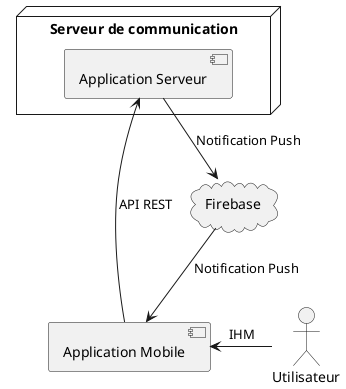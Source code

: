 @startuml
component "Application Mobile" as mo
cloud Firebase as f
node "Serveur de communication" as serv {
    'component "Application Drone" as appdrone
    component "Application Serveur" as appserv
    'database "Base de\ndonnées" as db
}
'interface "Drone" as drone
actor "Utilisateur" as u

mo <- u: IHM
mo -> appserv: API REST
appserv --> f: Notification Push
f --> mo: Notification Push
'appserv --> db
'appserv <- appdrone: API REST
'appdrone -> drone: MAVLink
@enduml